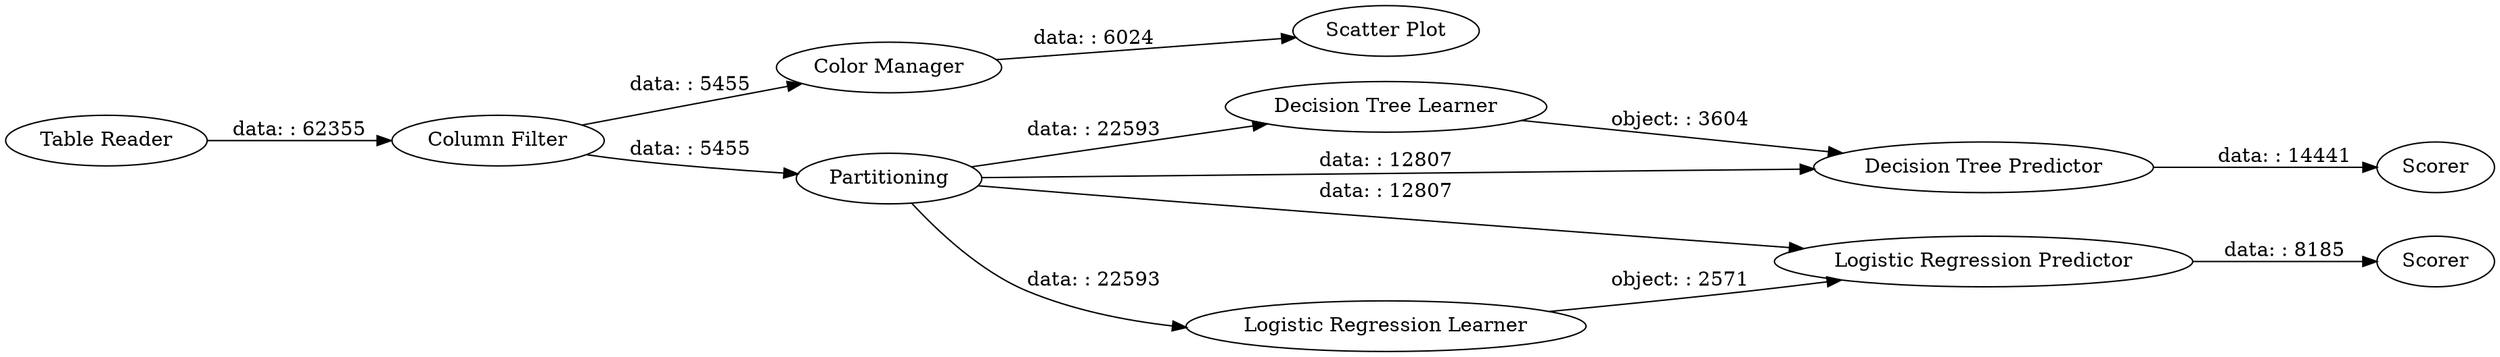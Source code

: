 digraph {
	"-7486738585479358277_95" [label="Table Reader"]
	"-7486738585479358277_90" [label=Scorer]
	"-7486738585479358277_89" [label="Decision Tree Predictor"]
	"-7486738585479358277_83" [label="Scatter Plot"]
	"-7486738585479358277_81" [label="Color Manager"]
	"-7486738585479358277_105" [label="Logistic Regression Predictor"]
	"-7486738585479358277_86" [label=Partitioning]
	"-7486738585479358277_93" [label=Scorer]
	"-7486738585479358277_103" [label="Column Filter"]
	"-7486738585479358277_104" [label="Logistic Regression Learner"]
	"-7486738585479358277_88" [label="Decision Tree Learner"]
	"-7486738585479358277_103" -> "-7486738585479358277_86" [label="data: : 5455"]
	"-7486738585479358277_81" -> "-7486738585479358277_83" [label="data: : 6024"]
	"-7486738585479358277_86" -> "-7486738585479358277_88" [label="data: : 22593"]
	"-7486738585479358277_88" -> "-7486738585479358277_89" [label="object: : 3604"]
	"-7486738585479358277_95" -> "-7486738585479358277_103" [label="data: : 62355"]
	"-7486738585479358277_104" -> "-7486738585479358277_105" [label="object: : 2571"]
	"-7486738585479358277_103" -> "-7486738585479358277_81" [label="data: : 5455"]
	"-7486738585479358277_86" -> "-7486738585479358277_105" [label="data: : 12807"]
	"-7486738585479358277_86" -> "-7486738585479358277_104" [label="data: : 22593"]
	"-7486738585479358277_105" -> "-7486738585479358277_93" [label="data: : 8185"]
	"-7486738585479358277_86" -> "-7486738585479358277_89" [label="data: : 12807"]
	"-7486738585479358277_89" -> "-7486738585479358277_90" [label="data: : 14441"]
	rankdir=LR
}

